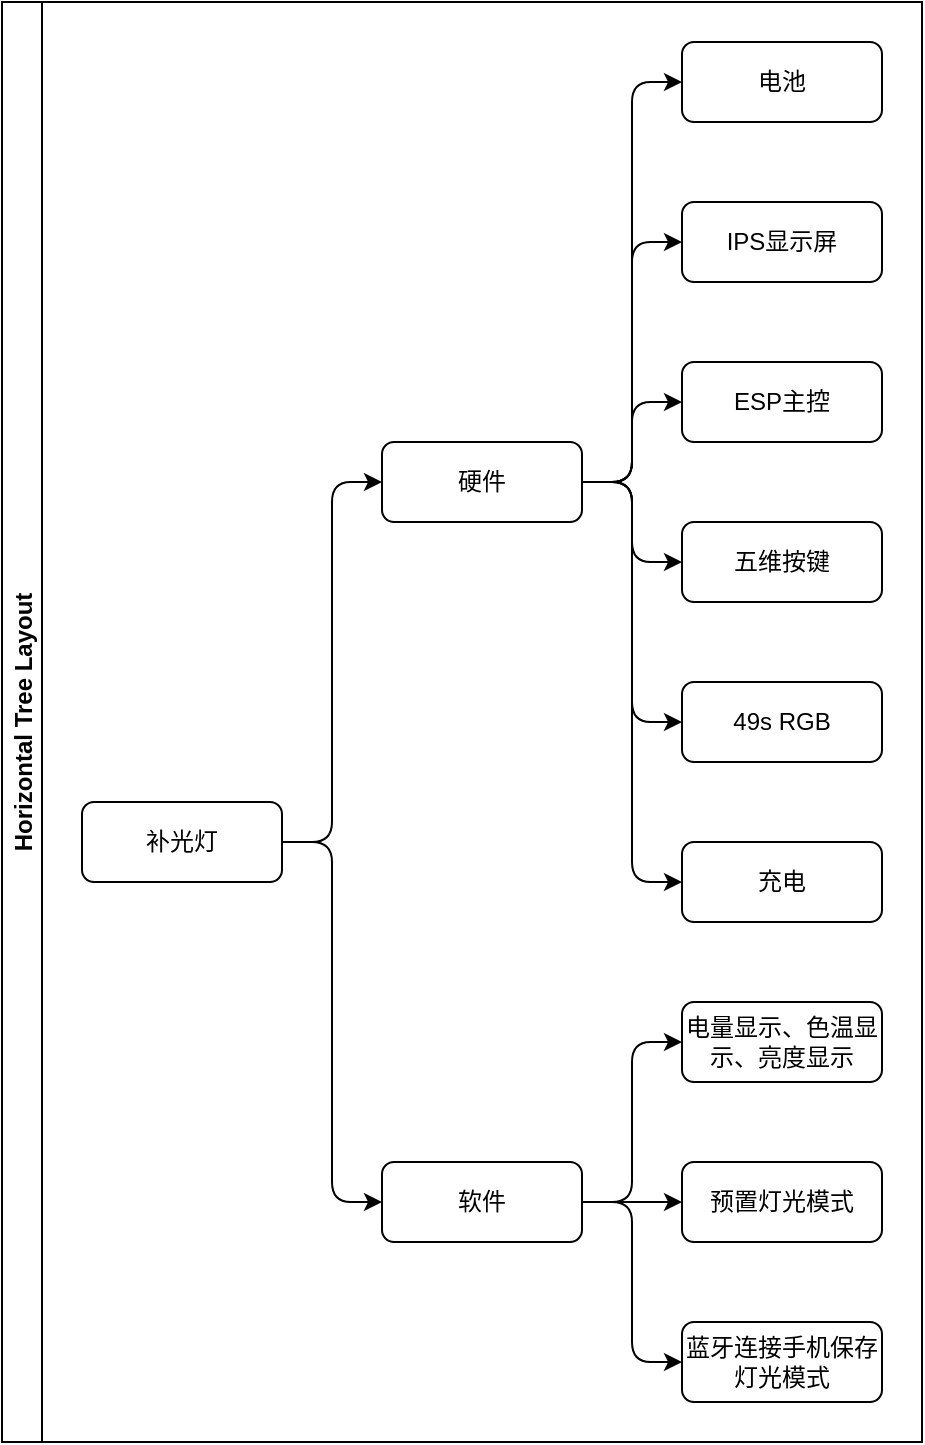 <mxfile version="24.6.5" type="github">
  <diagram name="第 1 页" id="IBOvU1_rjh237O4fwsHj">
    <mxGraphModel dx="248" dy="503" grid="1" gridSize="10" guides="1" tooltips="1" connect="1" arrows="1" fold="1" page="0" pageScale="1" pageWidth="827" pageHeight="1169" math="0" shadow="0">
      <root>
        <mxCell id="0" />
        <mxCell id="1" parent="0" />
        <mxCell id="Dt9FV7yqH5y2R_2_4pqx-34" value="Horizontal Tree Layout" style="swimlane;startSize=20;horizontal=0;childLayout=treeLayout;horizontalTree=1;sortEdges=1;resizable=0;containerType=tree;fontSize=12;" vertex="1" parent="1">
          <mxGeometry x="460" y="780" width="460" height="720" as="geometry" />
        </mxCell>
        <mxCell id="Dt9FV7yqH5y2R_2_4pqx-35" value="补光灯" style="whiteSpace=wrap;html=1;rounded=1;" vertex="1" parent="Dt9FV7yqH5y2R_2_4pqx-34">
          <mxGeometry x="40" y="400" width="100" height="40" as="geometry" />
        </mxCell>
        <mxCell id="Dt9FV7yqH5y2R_2_4pqx-36" value="硬件" style="whiteSpace=wrap;html=1;rounded=1;" vertex="1" parent="Dt9FV7yqH5y2R_2_4pqx-34">
          <mxGeometry x="190" y="220" width="100" height="40" as="geometry" />
        </mxCell>
        <mxCell id="Dt9FV7yqH5y2R_2_4pqx-37" value="" style="edgeStyle=elbowEdgeStyle;elbow=horizontal;html=1;rounded=1;curved=0;sourcePerimeterSpacing=0;targetPerimeterSpacing=0;startSize=6;endSize=6;" edge="1" parent="Dt9FV7yqH5y2R_2_4pqx-34" source="Dt9FV7yqH5y2R_2_4pqx-35" target="Dt9FV7yqH5y2R_2_4pqx-36">
          <mxGeometry relative="1" as="geometry" />
        </mxCell>
        <mxCell id="Dt9FV7yqH5y2R_2_4pqx-40" value="" style="edgeStyle=elbowEdgeStyle;elbow=horizontal;html=1;rounded=1;curved=0;sourcePerimeterSpacing=0;targetPerimeterSpacing=0;startSize=6;endSize=6;" edge="1" target="Dt9FV7yqH5y2R_2_4pqx-41" source="Dt9FV7yqH5y2R_2_4pqx-36" parent="Dt9FV7yqH5y2R_2_4pqx-34">
          <mxGeometry relative="1" as="geometry">
            <mxPoint x="450" y="-190" as="sourcePoint" />
          </mxGeometry>
        </mxCell>
        <mxCell id="Dt9FV7yqH5y2R_2_4pqx-41" value="电池" style="whiteSpace=wrap;html=1;rounded=1;" vertex="1" parent="Dt9FV7yqH5y2R_2_4pqx-34">
          <mxGeometry x="340" y="20" width="100" height="40" as="geometry" />
        </mxCell>
        <mxCell id="Dt9FV7yqH5y2R_2_4pqx-42" value="" style="edgeStyle=elbowEdgeStyle;elbow=horizontal;html=1;rounded=1;curved=0;sourcePerimeterSpacing=0;targetPerimeterSpacing=0;startSize=6;endSize=6;" edge="1" target="Dt9FV7yqH5y2R_2_4pqx-43" source="Dt9FV7yqH5y2R_2_4pqx-36" parent="Dt9FV7yqH5y2R_2_4pqx-34">
          <mxGeometry relative="1" as="geometry">
            <mxPoint x="450" y="-190" as="sourcePoint" />
          </mxGeometry>
        </mxCell>
        <mxCell id="Dt9FV7yqH5y2R_2_4pqx-43" value="IPS显示屏" style="whiteSpace=wrap;html=1;rounded=1;" vertex="1" parent="Dt9FV7yqH5y2R_2_4pqx-34">
          <mxGeometry x="340" y="100" width="100" height="40" as="geometry" />
        </mxCell>
        <mxCell id="Dt9FV7yqH5y2R_2_4pqx-44" value="" style="edgeStyle=elbowEdgeStyle;elbow=horizontal;html=1;rounded=1;curved=0;sourcePerimeterSpacing=0;targetPerimeterSpacing=0;startSize=6;endSize=6;" edge="1" target="Dt9FV7yqH5y2R_2_4pqx-45" source="Dt9FV7yqH5y2R_2_4pqx-36" parent="Dt9FV7yqH5y2R_2_4pqx-34">
          <mxGeometry relative="1" as="geometry">
            <mxPoint x="450" y="-94" as="sourcePoint" />
          </mxGeometry>
        </mxCell>
        <mxCell id="Dt9FV7yqH5y2R_2_4pqx-45" value="ESP主控" style="whiteSpace=wrap;html=1;rounded=1;" vertex="1" parent="Dt9FV7yqH5y2R_2_4pqx-34">
          <mxGeometry x="340" y="180" width="100" height="40" as="geometry" />
        </mxCell>
        <mxCell id="Dt9FV7yqH5y2R_2_4pqx-46" value="" style="edgeStyle=elbowEdgeStyle;elbow=horizontal;html=1;rounded=1;curved=0;sourcePerimeterSpacing=0;targetPerimeterSpacing=0;startSize=6;endSize=6;" edge="1" target="Dt9FV7yqH5y2R_2_4pqx-47" source="Dt9FV7yqH5y2R_2_4pqx-36" parent="Dt9FV7yqH5y2R_2_4pqx-34">
          <mxGeometry relative="1" as="geometry">
            <mxPoint x="450" y="58" as="sourcePoint" />
          </mxGeometry>
        </mxCell>
        <mxCell id="Dt9FV7yqH5y2R_2_4pqx-47" value="五维按键" style="whiteSpace=wrap;html=1;rounded=1;" vertex="1" parent="Dt9FV7yqH5y2R_2_4pqx-34">
          <mxGeometry x="340" y="260" width="100" height="40" as="geometry" />
        </mxCell>
        <mxCell id="Dt9FV7yqH5y2R_2_4pqx-48" value="" style="edgeStyle=elbowEdgeStyle;elbow=horizontal;html=1;rounded=1;curved=0;sourcePerimeterSpacing=0;targetPerimeterSpacing=0;startSize=6;endSize=6;" edge="1" target="Dt9FV7yqH5y2R_2_4pqx-49" source="Dt9FV7yqH5y2R_2_4pqx-36" parent="Dt9FV7yqH5y2R_2_4pqx-34">
          <mxGeometry relative="1" as="geometry">
            <mxPoint x="450" y="266" as="sourcePoint" />
          </mxGeometry>
        </mxCell>
        <mxCell id="Dt9FV7yqH5y2R_2_4pqx-49" value="49s RGB" style="whiteSpace=wrap;html=1;rounded=1;" vertex="1" parent="Dt9FV7yqH5y2R_2_4pqx-34">
          <mxGeometry x="340" y="340" width="100" height="40" as="geometry" />
        </mxCell>
        <mxCell id="Dt9FV7yqH5y2R_2_4pqx-50" value="" style="edgeStyle=elbowEdgeStyle;elbow=horizontal;html=1;rounded=1;curved=0;sourcePerimeterSpacing=0;targetPerimeterSpacing=0;startSize=6;endSize=6;" edge="1" target="Dt9FV7yqH5y2R_2_4pqx-51" source="Dt9FV7yqH5y2R_2_4pqx-36" parent="Dt9FV7yqH5y2R_2_4pqx-34">
          <mxGeometry relative="1" as="geometry">
            <mxPoint x="620" y="520" as="sourcePoint" />
          </mxGeometry>
        </mxCell>
        <mxCell id="Dt9FV7yqH5y2R_2_4pqx-51" value="充电" style="whiteSpace=wrap;html=1;rounded=1;" vertex="1" parent="Dt9FV7yqH5y2R_2_4pqx-34">
          <mxGeometry x="340" y="420" width="100" height="40" as="geometry" />
        </mxCell>
        <mxCell id="Dt9FV7yqH5y2R_2_4pqx-38" value="软件" style="whiteSpace=wrap;html=1;rounded=1;" vertex="1" parent="Dt9FV7yqH5y2R_2_4pqx-34">
          <mxGeometry x="190" y="580" width="100" height="40" as="geometry" />
        </mxCell>
        <mxCell id="Dt9FV7yqH5y2R_2_4pqx-39" value="" style="edgeStyle=elbowEdgeStyle;elbow=horizontal;html=1;rounded=1;curved=0;sourcePerimeterSpacing=0;targetPerimeterSpacing=0;startSize=6;endSize=6;" edge="1" parent="Dt9FV7yqH5y2R_2_4pqx-34" source="Dt9FV7yqH5y2R_2_4pqx-35" target="Dt9FV7yqH5y2R_2_4pqx-38">
          <mxGeometry relative="1" as="geometry" />
        </mxCell>
        <mxCell id="Dt9FV7yqH5y2R_2_4pqx-76" value="" style="edgeStyle=elbowEdgeStyle;elbow=horizontal;html=1;rounded=1;curved=0;sourcePerimeterSpacing=0;targetPerimeterSpacing=0;startSize=6;endSize=6;" edge="1" target="Dt9FV7yqH5y2R_2_4pqx-77" source="Dt9FV7yqH5y2R_2_4pqx-38" parent="Dt9FV7yqH5y2R_2_4pqx-34">
          <mxGeometry relative="1" as="geometry">
            <mxPoint x="600" y="1200" as="sourcePoint" />
          </mxGeometry>
        </mxCell>
        <mxCell id="Dt9FV7yqH5y2R_2_4pqx-77" value="电量显示、色温显示、亮度显示" style="whiteSpace=wrap;html=1;rounded=1;" vertex="1" parent="Dt9FV7yqH5y2R_2_4pqx-34">
          <mxGeometry x="340" y="500" width="100" height="40" as="geometry" />
        </mxCell>
        <mxCell id="Dt9FV7yqH5y2R_2_4pqx-78" value="" style="edgeStyle=elbowEdgeStyle;elbow=horizontal;html=1;rounded=1;curved=0;sourcePerimeterSpacing=0;targetPerimeterSpacing=0;startSize=6;endSize=6;" edge="1" target="Dt9FV7yqH5y2R_2_4pqx-79" source="Dt9FV7yqH5y2R_2_4pqx-38" parent="Dt9FV7yqH5y2R_2_4pqx-34">
          <mxGeometry relative="1" as="geometry">
            <mxPoint x="600" y="1200" as="sourcePoint" />
          </mxGeometry>
        </mxCell>
        <mxCell id="Dt9FV7yqH5y2R_2_4pqx-79" value="预置灯光模式" style="whiteSpace=wrap;html=1;rounded=1;" vertex="1" parent="Dt9FV7yqH5y2R_2_4pqx-34">
          <mxGeometry x="340" y="580" width="100" height="40" as="geometry" />
        </mxCell>
        <mxCell id="Dt9FV7yqH5y2R_2_4pqx-80" value="" style="edgeStyle=elbowEdgeStyle;elbow=horizontal;html=1;rounded=1;curved=0;sourcePerimeterSpacing=0;targetPerimeterSpacing=0;startSize=6;endSize=6;" edge="1" target="Dt9FV7yqH5y2R_2_4pqx-81" source="Dt9FV7yqH5y2R_2_4pqx-38" parent="Dt9FV7yqH5y2R_2_4pqx-34">
          <mxGeometry relative="1" as="geometry">
            <mxPoint x="600" y="1200" as="sourcePoint" />
          </mxGeometry>
        </mxCell>
        <mxCell id="Dt9FV7yqH5y2R_2_4pqx-81" value="蓝牙连接手机保存灯光模式" style="whiteSpace=wrap;html=1;rounded=1;" vertex="1" parent="Dt9FV7yqH5y2R_2_4pqx-34">
          <mxGeometry x="340" y="660" width="100" height="40" as="geometry" />
        </mxCell>
      </root>
    </mxGraphModel>
  </diagram>
</mxfile>
